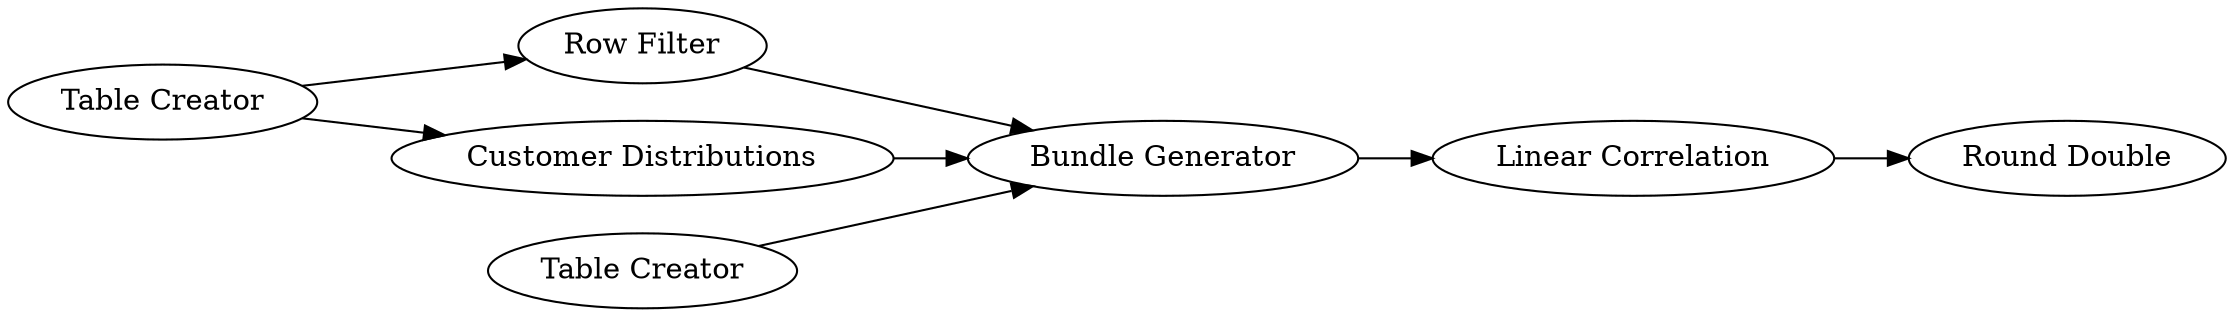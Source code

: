 digraph {
	1 [label="Table Creator"]
	2 [label="Row Filter"]
	3 [label="Table Creator"]
	4 [label="Customer Distributions"]
	5 [label="Bundle Generator"]
	7 [label="Round Double"]
	8 [label="Linear Correlation"]
	1 -> 2
	1 -> 4
	2 -> 5
	3 -> 5
	4 -> 5
	5 -> 8
	8 -> 7
	rankdir=LR
}
